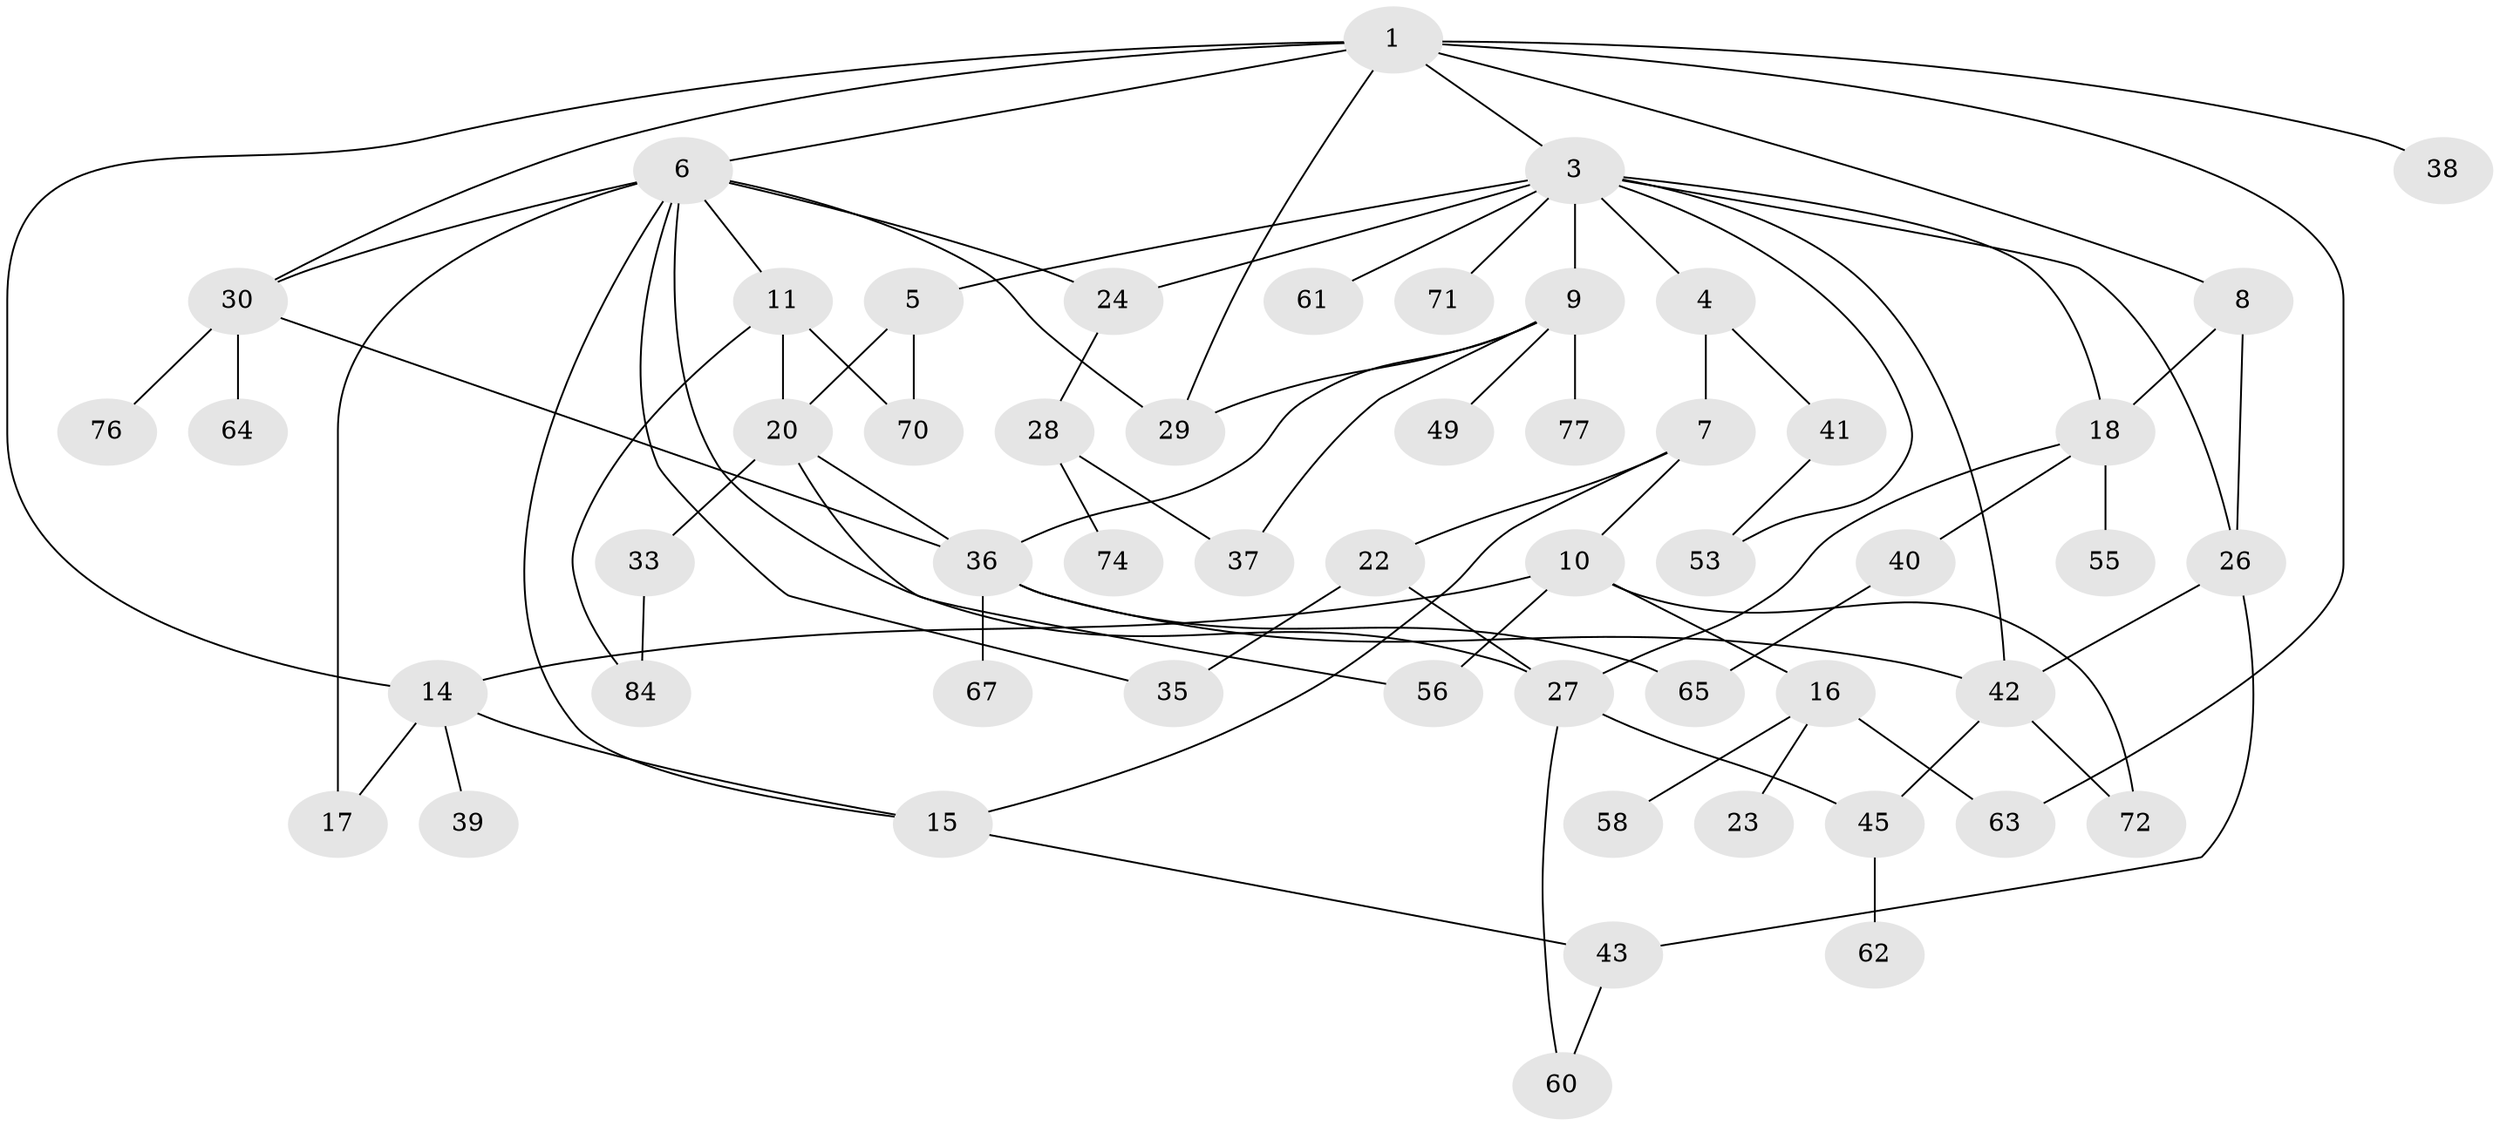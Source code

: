 // original degree distribution, {6: 0.023809523809523808, 4: 0.11904761904761904, 9: 0.011904761904761904, 5: 0.11904761904761904, 3: 0.13095238095238096, 1: 0.21428571428571427, 2: 0.38095238095238093}
// Generated by graph-tools (version 1.1) at 2025/41/03/06/25 10:41:28]
// undirected, 54 vertices, 82 edges
graph export_dot {
graph [start="1"]
  node [color=gray90,style=filled];
  1 [super="+2"];
  3 [super="+25"];
  4 [super="+12"];
  5 [super="+78"];
  6 [super="+13"];
  7 [super="+32"];
  8 [super="+66"];
  9 [super="+44"];
  10 [super="+48"];
  11 [super="+19"];
  14 [super="+59"];
  15 [super="+34"];
  16 [super="+79"];
  17;
  18 [super="+81"];
  20 [super="+21"];
  22;
  23;
  24;
  26 [super="+69"];
  27 [super="+31"];
  28 [super="+50"];
  29 [super="+83"];
  30 [super="+47"];
  33 [super="+80"];
  35;
  36 [super="+52"];
  37;
  38;
  39;
  40;
  41 [super="+57"];
  42 [super="+51"];
  43 [super="+54"];
  45 [super="+46"];
  49;
  53;
  55;
  56;
  58 [super="+82"];
  60 [super="+68"];
  61;
  62;
  63;
  64;
  65 [super="+75"];
  67 [super="+73"];
  70;
  71;
  72;
  74;
  76;
  77;
  84;
  1 -- 3;
  1 -- 8;
  1 -- 38;
  1 -- 63;
  1 -- 30;
  1 -- 29;
  1 -- 6;
  1 -- 14;
  3 -- 4;
  3 -- 5;
  3 -- 9;
  3 -- 26;
  3 -- 61;
  3 -- 71;
  3 -- 18;
  3 -- 24;
  3 -- 53;
  3 -- 42;
  4 -- 7 [weight=2];
  4 -- 41;
  5 -- 70;
  5 -- 20;
  6 -- 11;
  6 -- 29;
  6 -- 30;
  6 -- 17;
  6 -- 35;
  6 -- 24;
  6 -- 15;
  6 -- 27;
  7 -- 10;
  7 -- 22;
  7 -- 15;
  8 -- 18;
  8 -- 26;
  9 -- 36;
  9 -- 37;
  9 -- 77;
  9 -- 49;
  9 -- 29;
  10 -- 16;
  10 -- 72;
  10 -- 56;
  10 -- 14;
  11 -- 20;
  11 -- 84;
  11 -- 70;
  14 -- 15;
  14 -- 39;
  14 -- 17;
  15 -- 43;
  16 -- 23;
  16 -- 58;
  16 -- 63;
  18 -- 40;
  18 -- 55;
  18 -- 27;
  20 -- 33;
  20 -- 56;
  20 -- 36;
  22 -- 27;
  22 -- 35;
  24 -- 28;
  26 -- 42;
  26 -- 43;
  27 -- 60;
  27 -- 45;
  28 -- 74;
  28 -- 37;
  30 -- 64;
  30 -- 36;
  30 -- 76;
  33 -- 84;
  36 -- 67;
  36 -- 42;
  36 -- 65;
  40 -- 65;
  41 -- 53;
  42 -- 45;
  42 -- 72;
  43 -- 60;
  45 -- 62;
}

